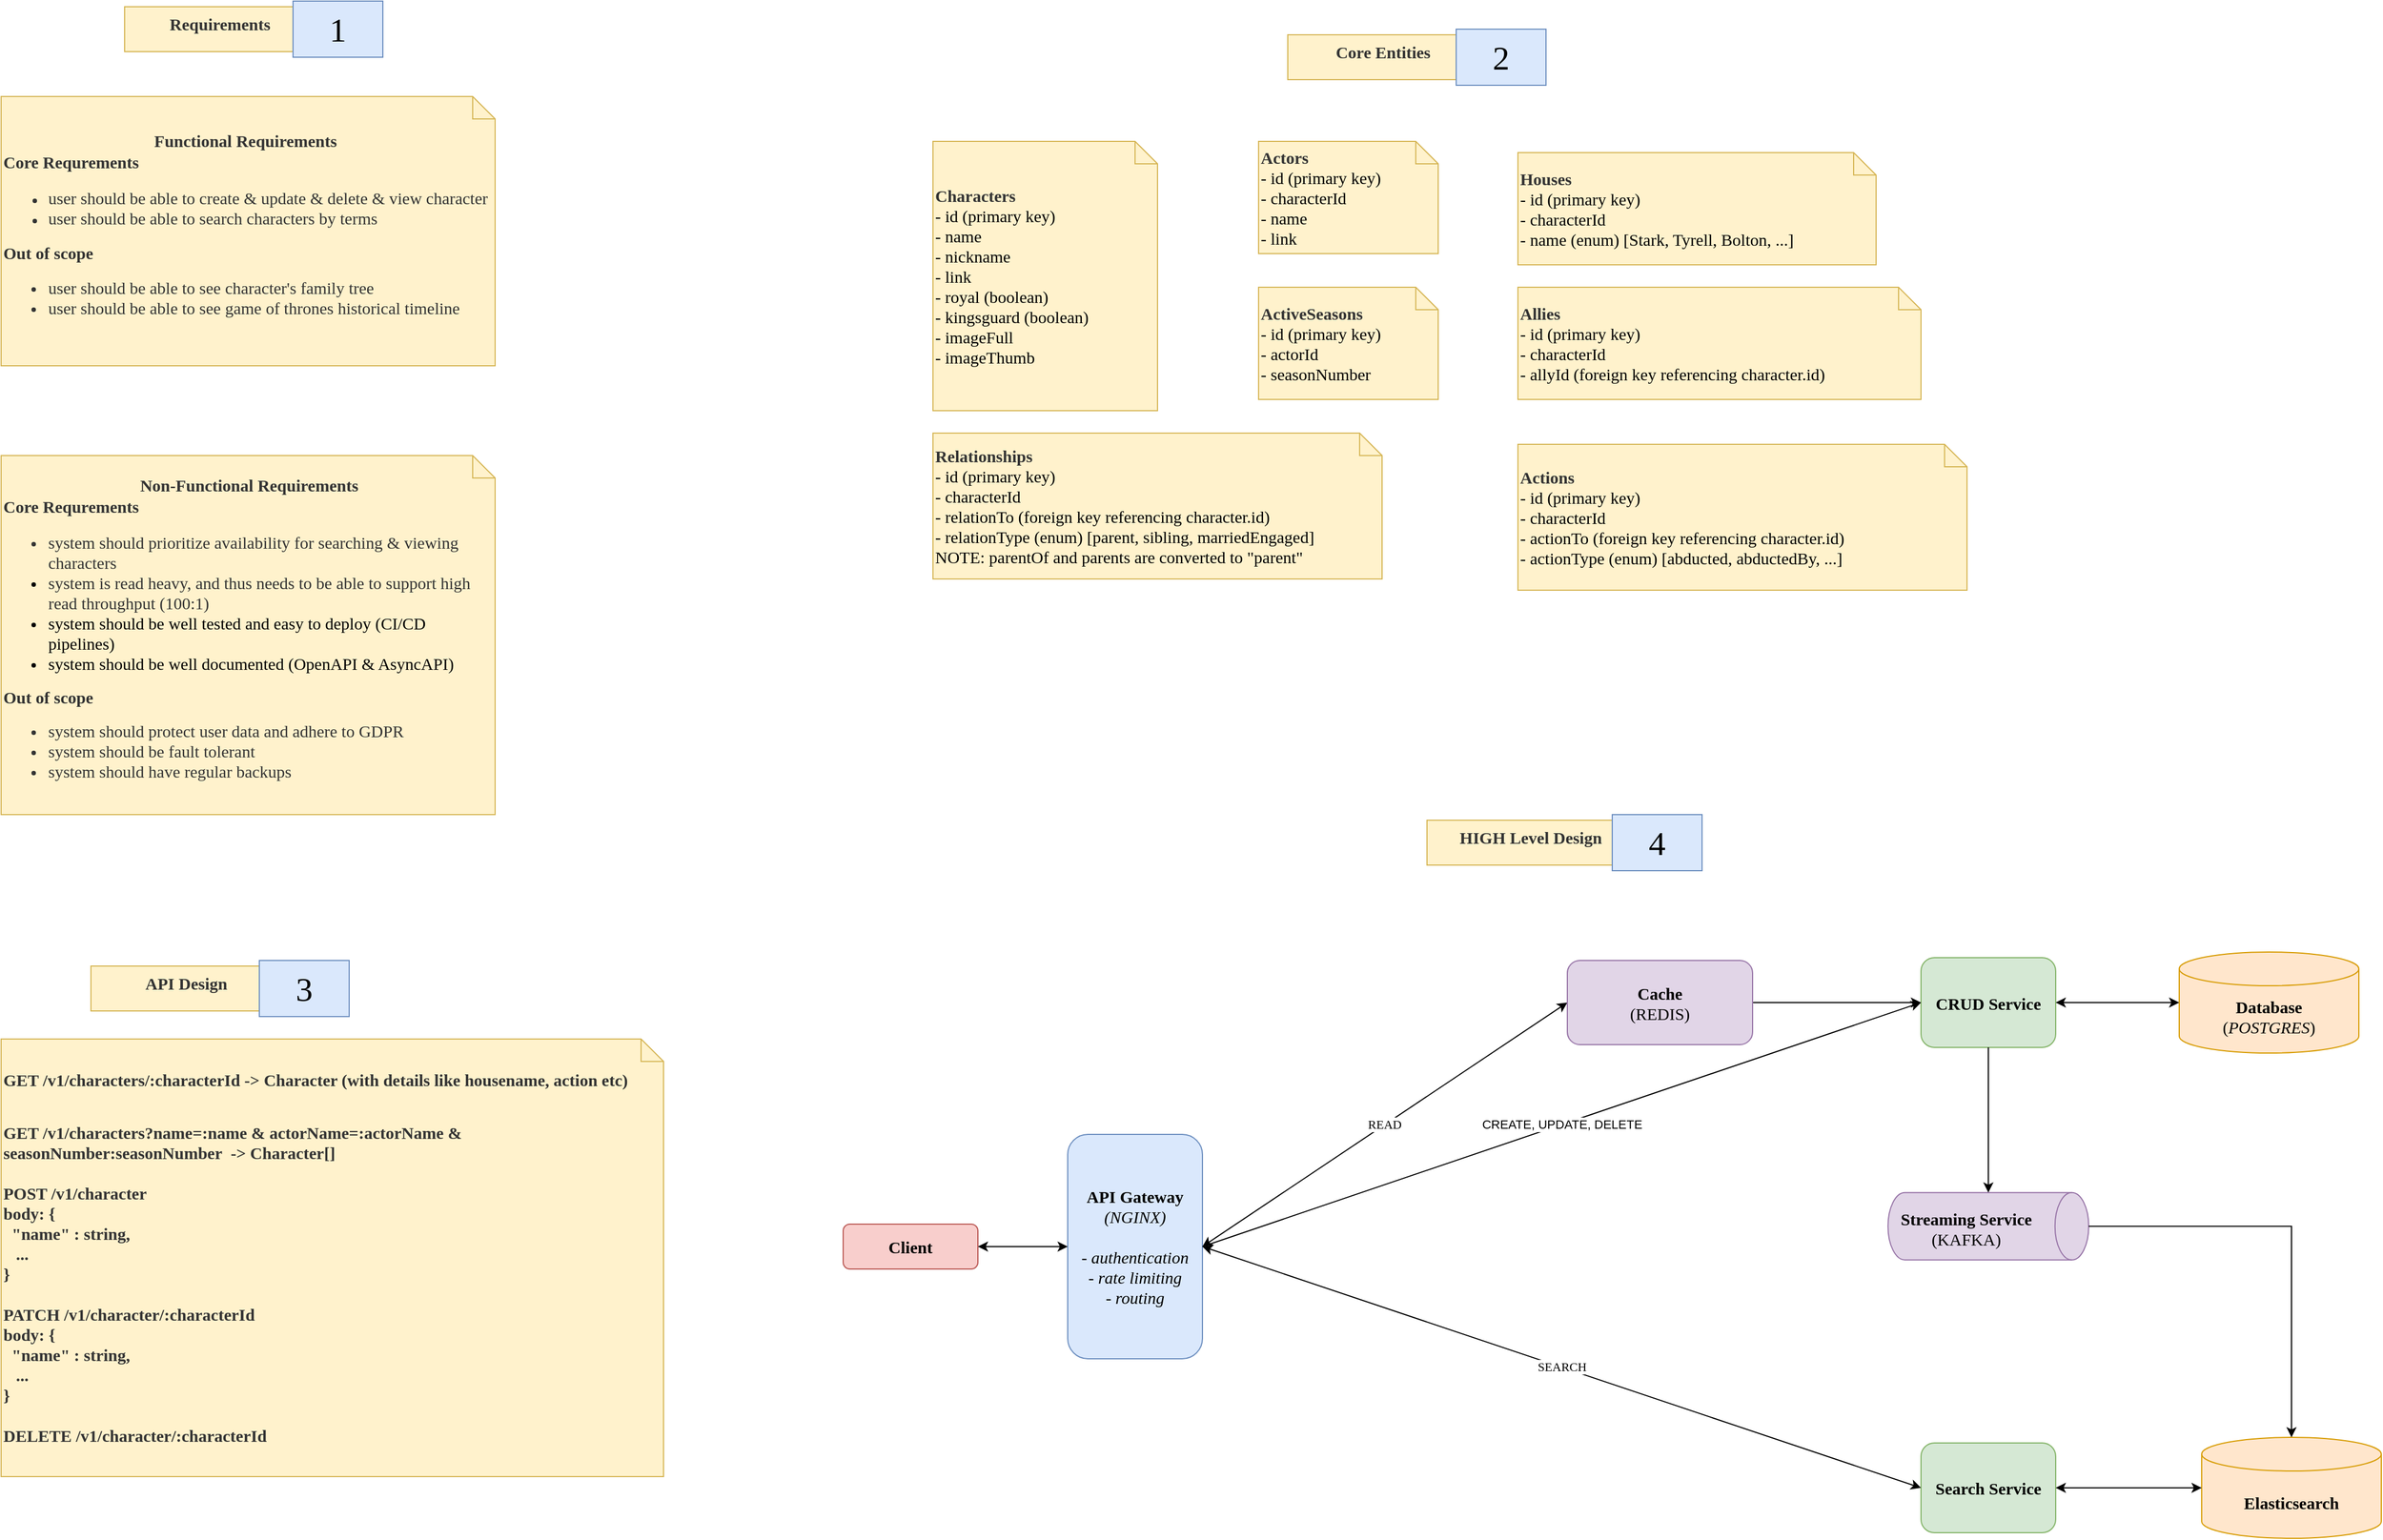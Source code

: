 <mxfile version="24.6.4" type="device">
  <diagram name="Page-1" id="EL_uKarphGHDU4lz_P9g">
    <mxGraphModel dx="4030" dy="4060" grid="1" gridSize="10" guides="1" tooltips="1" connect="1" arrows="1" fold="1" page="1" pageScale="1" pageWidth="850" pageHeight="1100" math="0" shadow="0">
      <root>
        <mxCell id="0" />
        <mxCell id="1" parent="0" />
        <mxCell id="Pq0L_0yq8aCEjUIHfz3s-1" value="&lt;font style=&quot;font-size: 15px;&quot;&gt;&lt;b&gt;Client&lt;/b&gt;&lt;/font&gt;" style="rounded=1;whiteSpace=wrap;html=1;fillColor=#f8cecc;strokeColor=#b85450;fontFamily=Comic Sans MS;" parent="1" vertex="1">
          <mxGeometry x="510" y="-35" width="120" height="40" as="geometry" />
        </mxCell>
        <mxCell id="Pq0L_0yq8aCEjUIHfz3s-2" value="&lt;font style=&quot;&quot;&gt;&lt;span style=&quot;font-size: 15px;&quot;&gt;&lt;b&gt;API Gateway &lt;/b&gt;&lt;i style=&quot;&quot;&gt;(&lt;/i&gt;&lt;/span&gt;&lt;i style=&quot;&quot;&gt;&lt;span style=&quot;font-size: 15px;&quot;&gt;NGINX&lt;/span&gt;&lt;span style=&quot;font-size: 15px;&quot;&gt;)&lt;/span&gt;&lt;/i&gt;&lt;/font&gt;&lt;div&gt;&lt;span style=&quot;font-size: 15px;&quot;&gt;&lt;i&gt;&lt;br&gt;&lt;/i&gt;&lt;/span&gt;&lt;div&gt;&lt;font style=&quot;&quot;&gt;&lt;i style=&quot;&quot;&gt;&lt;span style=&quot;font-size: 15px;&quot;&gt;-&amp;nbsp;&lt;/span&gt;&lt;/i&gt;&lt;/font&gt;&lt;span style=&quot;background-color: initial; font-size: 15px;&quot;&gt;&lt;i&gt;authentication&lt;/i&gt;&lt;/span&gt;&lt;/div&gt;&lt;div&gt;&lt;span style=&quot;background-color: initial; font-size: 15px;&quot;&gt;&lt;i&gt;- rate limiting&lt;/i&gt;&lt;/span&gt;&lt;/div&gt;&lt;div&gt;&lt;span style=&quot;background-color: initial; font-size: 15px;&quot;&gt;&lt;i&gt;- routing&lt;/i&gt;&lt;/span&gt;&lt;/div&gt;&lt;/div&gt;" style="rounded=1;whiteSpace=wrap;html=1;fillColor=#dae8fc;strokeColor=#6c8ebf;fontFamily=Comic Sans MS;" parent="1" vertex="1">
          <mxGeometry x="710" y="-115" width="120" height="200" as="geometry" />
        </mxCell>
        <mxCell id="Pq0L_0yq8aCEjUIHfz3s-3" value="&lt;font style=&quot;font-size: 15px;&quot;&gt;&lt;b&gt;CRUD Service&lt;/b&gt;&lt;/font&gt;" style="rounded=1;whiteSpace=wrap;html=1;fillColor=#d5e8d4;strokeColor=#82b366;fontFamily=Comic Sans MS;" parent="1" vertex="1">
          <mxGeometry x="1470" y="-272.5" width="120" height="80" as="geometry" />
        </mxCell>
        <mxCell id="Pq0L_0yq8aCEjUIHfz3s-4" value="&lt;b style=&quot;font-size: 15px;&quot;&gt;Database&lt;/b&gt;&lt;div&gt;&lt;span style=&quot;font-size: 15px;&quot;&gt;(&lt;/span&gt;&lt;span style=&quot;font-size: 15px;&quot;&gt;&lt;i&gt;POSTGRES&lt;/i&gt;&lt;/span&gt;&lt;span style=&quot;font-size: 15px;&quot;&gt;)&lt;/span&gt;&lt;/div&gt;" style="shape=cylinder3;whiteSpace=wrap;html=1;boundedLbl=1;backgroundOutline=1;size=15;fillColor=#ffe6cc;strokeColor=#d79b00;fontFamily=Comic Sans MS;" parent="1" vertex="1">
          <mxGeometry x="1700" y="-277.5" width="160" height="90" as="geometry" />
        </mxCell>
        <mxCell id="Pq0L_0yq8aCEjUIHfz3s-5" value="" style="endArrow=classic;startArrow=classic;html=1;rounded=0;entryX=0;entryY=0.5;entryDx=0;entryDy=0;exitX=1;exitY=0.5;exitDx=0;exitDy=0;fontFamily=Comic Sans MS;" parent="1" source="Pq0L_0yq8aCEjUIHfz3s-1" target="Pq0L_0yq8aCEjUIHfz3s-2" edge="1">
          <mxGeometry width="50" height="50" relative="1" as="geometry">
            <mxPoint x="570" y="95" as="sourcePoint" />
            <mxPoint x="620" y="45" as="targetPoint" />
          </mxGeometry>
        </mxCell>
        <mxCell id="Pq0L_0yq8aCEjUIHfz3s-8" value="READ" style="endArrow=classic;startArrow=classic;html=1;rounded=0;exitX=1;exitY=0.5;exitDx=0;exitDy=0;fontFamily=Comic Sans MS;entryX=0;entryY=0.5;entryDx=0;entryDy=0;" parent="1" source="Pq0L_0yq8aCEjUIHfz3s-2" target="QgtI1r11p6IPHClsg6qV-29" edge="1">
          <mxGeometry width="50" height="50" relative="1" as="geometry">
            <mxPoint x="750" y="-75" as="sourcePoint" />
            <mxPoint x="950" y="-125" as="targetPoint" />
          </mxGeometry>
        </mxCell>
        <mxCell id="Pq0L_0yq8aCEjUIHfz3s-10" value="" style="endArrow=classic;startArrow=classic;html=1;rounded=0;entryX=0;entryY=0.5;entryDx=0;entryDy=0;entryPerimeter=0;exitX=1;exitY=0.5;exitDx=0;exitDy=0;fontFamily=Comic Sans MS;" parent="1" source="Pq0L_0yq8aCEjUIHfz3s-3" target="Pq0L_0yq8aCEjUIHfz3s-4" edge="1">
          <mxGeometry width="50" height="50" relative="1" as="geometry">
            <mxPoint x="1080" y="-60" as="sourcePoint" />
            <mxPoint x="1130" y="-110" as="targetPoint" />
          </mxGeometry>
        </mxCell>
        <mxCell id="Pq0L_0yq8aCEjUIHfz3s-11" value="&lt;font style=&quot;font-size: 15px;&quot;&gt;&lt;b&gt;Search Service&lt;/b&gt;&lt;/font&gt;" style="rounded=1;whiteSpace=wrap;html=1;fillColor=#d5e8d4;strokeColor=#82b366;fontFamily=Comic Sans MS;" parent="1" vertex="1">
          <mxGeometry x="1470" y="160" width="120" height="80" as="geometry" />
        </mxCell>
        <mxCell id="Pq0L_0yq8aCEjUIHfz3s-12" value="SEARCH" style="endArrow=classic;startArrow=classic;html=1;rounded=0;exitX=1;exitY=0.5;exitDx=0;exitDy=0;entryX=0;entryY=0.5;entryDx=0;entryDy=0;fontFamily=Comic Sans MS;" parent="1" source="Pq0L_0yq8aCEjUIHfz3s-2" target="Pq0L_0yq8aCEjUIHfz3s-11" edge="1">
          <mxGeometry width="50" height="50" relative="1" as="geometry">
            <mxPoint x="970" y="195" as="sourcePoint" />
            <mxPoint x="1020" y="145" as="targetPoint" />
          </mxGeometry>
        </mxCell>
        <mxCell id="Pq0L_0yq8aCEjUIHfz3s-15" value="&lt;b style=&quot;font-size: 15px;&quot;&gt;Elasticsearch&lt;/b&gt;" style="shape=cylinder3;whiteSpace=wrap;html=1;boundedLbl=1;backgroundOutline=1;size=15;fillColor=#ffe6cc;strokeColor=#d79b00;fontFamily=Comic Sans MS;" parent="1" vertex="1">
          <mxGeometry x="1720" y="155" width="160" height="90" as="geometry" />
        </mxCell>
        <mxCell id="Pq0L_0yq8aCEjUIHfz3s-16" value="" style="endArrow=classic;startArrow=classic;html=1;rounded=0;entryX=0;entryY=0.5;entryDx=0;entryDy=0;entryPerimeter=0;exitX=1;exitY=0.5;exitDx=0;exitDy=0;fontFamily=Comic Sans MS;" parent="1" source="Pq0L_0yq8aCEjUIHfz3s-11" target="Pq0L_0yq8aCEjUIHfz3s-15" edge="1">
          <mxGeometry width="50" height="50" relative="1" as="geometry">
            <mxPoint x="1080" y="-105" as="sourcePoint" />
            <mxPoint x="1200" y="-105" as="targetPoint" />
          </mxGeometry>
        </mxCell>
        <mxCell id="Pq0L_0yq8aCEjUIHfz3s-38" value="&lt;div style=&quot;text-align: center;&quot;&gt;&lt;b style=&quot;color: rgb(51, 51, 51); background-color: initial;&quot;&gt;&lt;font style=&quot;font-size: 15px;&quot;&gt;Functional Requirements&lt;/font&gt;&lt;/b&gt;&lt;/div&gt;&lt;div style=&quot;font-size: 17px; color: rgb(51, 51, 51);&quot;&gt;&lt;b&gt;&lt;font style=&quot;font-size: 15px;&quot;&gt;Core Requrements&lt;/font&gt;&lt;br&gt;&lt;/b&gt;&lt;div style=&quot;font-size: 12px;&quot;&gt;&lt;ul&gt;&lt;li&gt;&lt;font style=&quot;font-size: 15px;&quot;&gt;user should be able to create &amp;amp; update &amp;amp; delete &amp;amp; view&amp;nbsp;character&lt;/font&gt;&lt;/li&gt;&lt;li&gt;&lt;font style=&quot;font-size: 15px;&quot;&gt;user should be able to search characters by&amp;nbsp;terms&lt;/font&gt;&lt;/li&gt;&lt;/ul&gt;&lt;/div&gt;&lt;/div&gt;&lt;div style=&quot;color: rgb(51, 51, 51);&quot;&gt;&lt;b style=&quot;font-size: 17px;&quot;&gt;&lt;font style=&quot;font-size: 15px;&quot;&gt;Out of scope&lt;/font&gt;&lt;/b&gt;&lt;div&gt;&lt;ul style=&quot;color: rgb(0, 0, 0);&quot;&gt;&lt;li style=&quot;color: rgb(51, 51, 51); font-size: 15px;&quot;&gt;user should be able to see character&#39;s family tree&lt;br&gt;&lt;/li&gt;&lt;li style=&quot;color: rgb(51, 51, 51); font-size: 15px;&quot;&gt;user should be able to see game of thrones historical timeline&lt;/li&gt;&lt;/ul&gt;&lt;/div&gt;&lt;/div&gt;" style="shape=note;size=20;whiteSpace=wrap;html=1;align=left;fillColor=#fff2cc;strokeColor=#d6b656;fontFamily=Comic Sans MS;" parent="1" vertex="1">
          <mxGeometry x="-240" y="-1040" width="440" height="240" as="geometry" />
        </mxCell>
        <mxCell id="Pq0L_0yq8aCEjUIHfz3s-39" value="&lt;div style=&quot;text-align: center;&quot;&gt;&lt;div&gt;&lt;b style=&quot;color: rgb(51, 51, 51); background-color: initial;&quot;&gt;&lt;font style=&quot;font-size: 15px;&quot;&gt;Non-Functional Requirements&lt;/font&gt;&lt;/b&gt;&lt;/div&gt;&lt;div style=&quot;text-align: left;&quot;&gt;&lt;b style=&quot;font-size: 17px; color: rgb(51, 51, 51);&quot;&gt;&lt;font style=&quot;font-size: 15px;&quot;&gt;Core Requrements&lt;/font&gt;&lt;br&gt;&lt;/b&gt;&lt;div&gt;&lt;ul&gt;&lt;li style=&quot;font-size: 15px; color: rgb(51, 51, 51);&quot;&gt;system should prioritize availability for searching &amp;amp; viewing characters&lt;/li&gt;&lt;li style=&quot;font-size: 15px;&quot;&gt;&lt;span style=&quot;color: rgb(51, 51, 51); background-color: initial;&quot;&gt;system is read heavy, and thus needs to be able to support high read throughput (100:1)&lt;/span&gt;&lt;/li&gt;&lt;li style=&quot;font-size: 15px;&quot;&gt;system should be well tested and easy to deploy (CI/CD pipelines)&lt;/li&gt;&lt;li style=&quot;font-size: 15px;&quot;&gt;system should be well documented (OpenAPI &amp;amp; AsyncAPI)&lt;/li&gt;&lt;/ul&gt;&lt;/div&gt;&lt;/div&gt;&lt;div style=&quot;text-align: left;&quot;&gt;&lt;b style=&quot;color: rgb(51, 51, 51); font-size: 15px;&quot;&gt;Out of scope&lt;/b&gt;&lt;/div&gt;&lt;div style=&quot;text-align: left;&quot;&gt;&lt;ul&gt;&lt;li style=&quot;color: rgb(51, 51, 51); font-size: 15px;&quot;&gt;system should protect user data and adhere to GDPR&lt;br&gt;&lt;/li&gt;&lt;li style=&quot;color: rgb(51, 51, 51); font-size: 15px;&quot;&gt;system should be fault tolerant&lt;/li&gt;&lt;li style=&quot;color: rgb(51, 51, 51); font-size: 15px;&quot;&gt;&lt;span style=&quot;background-color: initial;&quot;&gt;system should have regular backups&lt;/span&gt;&lt;/li&gt;&lt;/ul&gt;&lt;/div&gt;&lt;/div&gt;" style="shape=note;size=20;whiteSpace=wrap;html=1;align=left;fillColor=#fff2cc;strokeColor=#d6b656;fontFamily=Comic Sans MS;" parent="1" vertex="1">
          <mxGeometry x="-240" y="-720" width="440" height="320" as="geometry" />
        </mxCell>
        <mxCell id="Pq0L_0yq8aCEjUIHfz3s-41" value="&lt;div style=&quot;&quot;&gt;&lt;b style=&quot;font-size: 15px; color: rgb(51, 51, 51); background-color: initial;&quot;&gt;Characters&lt;/b&gt;&lt;br&gt;&lt;/div&gt;&lt;div style=&quot;font-size: 15px;&quot;&gt;&lt;div style=&quot;&quot;&gt;&lt;font style=&quot;font-size: 15px;&quot;&gt;- id (primary key)&lt;/font&gt;&lt;/div&gt;&lt;div style=&quot;&quot;&gt;&lt;font style=&quot;font-size: 15px;&quot;&gt;- name&amp;nbsp;&lt;/font&gt;&lt;/div&gt;&lt;div style=&quot;&quot;&gt;&lt;font style=&quot;font-size: 15px;&quot;&gt;- nickname&lt;/font&gt;&lt;/div&gt;&lt;div style=&quot;&quot;&gt;&lt;font style=&quot;font-size: 15px;&quot;&gt;- link&lt;/font&gt;&lt;/div&gt;&lt;div style=&quot;&quot;&gt;&lt;font style=&quot;font-size: 15px;&quot;&gt;- royal (boolean)&lt;/font&gt;&lt;/div&gt;&lt;div style=&quot;&quot;&gt;&lt;font style=&quot;font-size: 15px;&quot;&gt;- kingsguard (boolean)&lt;/font&gt;&lt;/div&gt;&lt;div style=&quot;&quot;&gt;&lt;font style=&quot;font-size: 15px;&quot;&gt;- imageFull&lt;/font&gt;&lt;/div&gt;&lt;div style=&quot;&quot;&gt;&lt;font style=&quot;font-size: 15px;&quot;&gt;- imageThumb&lt;/font&gt;&lt;/div&gt;&lt;/div&gt;" style="shape=note;size=20;whiteSpace=wrap;html=1;align=left;fillColor=#fff2cc;strokeColor=#d6b656;fontFamily=Comic Sans MS;" parent="1" vertex="1">
          <mxGeometry x="590" y="-1000" width="200" height="240" as="geometry" />
        </mxCell>
        <mxCell id="QgtI1r11p6IPHClsg6qV-6" value="&lt;div style=&quot;font-family: &amp;quot;Comic Sans MS&amp;quot;;&quot;&gt;&lt;font color=&quot;#333333&quot;&gt;&lt;span style=&quot;font-size: 15px;&quot;&gt;&lt;b&gt;Core Entities&lt;/b&gt;&lt;/span&gt;&lt;/font&gt;&lt;/div&gt;&lt;div&gt;&lt;font color=&quot;#333333&quot;&gt;&lt;span style=&quot;font-size: 15px;&quot;&gt;&lt;b&gt;&lt;br&gt;&lt;/b&gt;&lt;/span&gt;&lt;/font&gt;&lt;/div&gt;" style="text;html=1;align=center;verticalAlign=top;whiteSpace=wrap;rounded=0;fillColor=#fff2cc;strokeColor=#d6b656;" parent="1" vertex="1">
          <mxGeometry x="906" y="-1095" width="170" height="40" as="geometry" />
        </mxCell>
        <mxCell id="QgtI1r11p6IPHClsg6qV-7" value="&lt;div style=&quot;font-family: &amp;quot;Comic Sans MS&amp;quot;;&quot;&gt;&lt;font color=&quot;#333333&quot;&gt;&lt;span style=&quot;font-size: 15px;&quot;&gt;&lt;b&gt;Requirements&lt;/b&gt;&lt;/span&gt;&lt;/font&gt;&lt;/div&gt;" style="text;html=1;align=center;verticalAlign=top;whiteSpace=wrap;rounded=0;fillColor=#fff2cc;strokeColor=#d6b656;" parent="1" vertex="1">
          <mxGeometry x="-130" y="-1120" width="170" height="40" as="geometry" />
        </mxCell>
        <mxCell id="QgtI1r11p6IPHClsg6qV-8" value="&lt;font style=&quot;font-size: 30px;&quot; face=&quot;Comic Sans MS&quot;&gt;1&lt;/font&gt;" style="text;html=1;align=center;verticalAlign=middle;whiteSpace=wrap;rounded=0;fillColor=#dae8fc;strokeColor=#6c8ebf;labelBorderColor=none;" parent="1" vertex="1">
          <mxGeometry x="20" y="-1125" width="80" height="50" as="geometry" />
        </mxCell>
        <mxCell id="QgtI1r11p6IPHClsg6qV-5" value="&lt;font style=&quot;font-size: 30px;&quot; face=&quot;Comic Sans MS&quot;&gt;2&lt;/font&gt;" style="text;html=1;align=center;verticalAlign=middle;whiteSpace=wrap;rounded=0;fillColor=#dae8fc;strokeColor=#6c8ebf;labelBorderColor=none;" parent="1" vertex="1">
          <mxGeometry x="1056" y="-1100" width="80" height="50" as="geometry" />
        </mxCell>
        <mxCell id="QgtI1r11p6IPHClsg6qV-11" value="&lt;div style=&quot;&quot;&gt;&lt;font color=&quot;#333333&quot;&gt;&lt;span style=&quot;font-size: 15px;&quot;&gt;&lt;b&gt;Relationships&lt;/b&gt;&lt;/span&gt;&lt;/font&gt;&lt;br&gt;&lt;/div&gt;&lt;div style=&quot;font-size: 15px;&quot;&gt;&lt;div style=&quot;&quot;&gt;&lt;div&gt;- id (primary key)&lt;/div&gt;&lt;div&gt;- characterId&lt;/div&gt;&lt;div&gt;- relationTo (foreign key referencing character.id)&lt;/div&gt;&lt;div&gt;- relationType (enum) [parent, sibling, marriedEngaged]&amp;nbsp;&lt;/div&gt;&lt;div&gt;NOTE: parentOf and parents are converted to &quot;parent&quot;&lt;/div&gt;&lt;/div&gt;&lt;/div&gt;" style="shape=note;size=20;whiteSpace=wrap;html=1;align=left;fillColor=#fff2cc;strokeColor=#d6b656;fontFamily=Comic Sans MS;" parent="1" vertex="1">
          <mxGeometry x="590" y="-740" width="400" height="130" as="geometry" />
        </mxCell>
        <mxCell id="QgtI1r11p6IPHClsg6qV-12" value="&lt;div style=&quot;&quot;&gt;&lt;font color=&quot;#333333&quot;&gt;&lt;span style=&quot;font-size: 15px;&quot;&gt;&lt;b&gt;Actors&lt;/b&gt;&lt;/span&gt;&lt;/font&gt;&lt;br&gt;&lt;/div&gt;&lt;div style=&quot;font-size: 15px;&quot;&gt;&lt;div style=&quot;&quot;&gt;&lt;div&gt;- id (primary key)&lt;/div&gt;&lt;div&gt;- characterId&lt;/div&gt;&lt;div&gt;- name&lt;/div&gt;&lt;div&gt;- link&lt;/div&gt;&lt;/div&gt;&lt;/div&gt;" style="shape=note;size=20;whiteSpace=wrap;html=1;align=left;fillColor=#fff2cc;strokeColor=#d6b656;fontFamily=Comic Sans MS;" parent="1" vertex="1">
          <mxGeometry x="880" y="-1000" width="160" height="100" as="geometry" />
        </mxCell>
        <mxCell id="QgtI1r11p6IPHClsg6qV-13" value="&lt;div style=&quot;&quot;&gt;&lt;font color=&quot;#333333&quot;&gt;&lt;span style=&quot;font-size: 15px;&quot;&gt;&lt;b&gt;Actions&lt;/b&gt;&lt;/span&gt;&lt;/font&gt;&lt;br&gt;&lt;/div&gt;&lt;div style=&quot;&quot;&gt;&lt;div style=&quot;&quot;&gt;&lt;div style=&quot;&quot;&gt;&lt;span style=&quot;font-size: 15px;&quot;&gt;- id (primary key)&lt;/span&gt;&lt;/div&gt;&lt;div style=&quot;&quot;&gt;&lt;span style=&quot;font-size: 15px;&quot;&gt;- characterId&lt;/span&gt;&lt;/div&gt;&lt;div style=&quot;&quot;&gt;&lt;span style=&quot;font-size: 15px;&quot;&gt;- actionTo (foreign key referencing character.id)&amp;nbsp;&lt;/span&gt;&lt;/div&gt;&lt;div style=&quot;&quot;&gt;&lt;span style=&quot;font-size: 15px;&quot;&gt;- actionType (enum) [abducted, abductedBy, ...]&lt;/span&gt;&lt;/div&gt;&lt;/div&gt;&lt;/div&gt;" style="shape=note;size=20;whiteSpace=wrap;html=1;align=left;fillColor=#fff2cc;strokeColor=#d6b656;fontFamily=Comic Sans MS;" parent="1" vertex="1">
          <mxGeometry x="1111" y="-730" width="400" height="130" as="geometry" />
        </mxCell>
        <mxCell id="QgtI1r11p6IPHClsg6qV-17" value="&lt;div style=&quot;&quot;&gt;&lt;span style=&quot;background-color: initial; font-size: 15px;&quot;&gt;&lt;font color=&quot;#333333&quot;&gt;&lt;b&gt;ActiveSeasons&lt;/b&gt;&lt;/font&gt;&lt;/span&gt;&lt;/div&gt;&lt;div style=&quot;font-size: 15px;&quot;&gt;&lt;div&gt;- id (primary key)&lt;/div&gt;&lt;div&gt;- actorId&amp;nbsp;&lt;/div&gt;&lt;div&gt;- seasonNumber&lt;/div&gt;&lt;/div&gt;" style="shape=note;size=20;whiteSpace=wrap;html=1;align=left;fillColor=#fff2cc;strokeColor=#d6b656;fontFamily=Comic Sans MS;" parent="1" vertex="1">
          <mxGeometry x="880" y="-870" width="160" height="100" as="geometry" />
        </mxCell>
        <mxCell id="QgtI1r11p6IPHClsg6qV-18" value="&lt;div style=&quot;&quot;&gt;&lt;font color=&quot;#333333&quot;&gt;&lt;span style=&quot;font-size: 15px;&quot;&gt;&lt;b&gt;Houses&lt;/b&gt;&lt;/span&gt;&lt;/font&gt;&lt;br&gt;&lt;/div&gt;&lt;div style=&quot;&quot;&gt;&lt;div style=&quot;&quot;&gt;&lt;div style=&quot;&quot;&gt;&lt;span style=&quot;font-size: 15px;&quot;&gt;- id (primary key)&lt;/span&gt;&lt;/div&gt;&lt;div style=&quot;&quot;&gt;&lt;span style=&quot;font-size: 15px;&quot;&gt;- characterId&lt;/span&gt;&lt;/div&gt;&lt;div style=&quot;&quot;&gt;&lt;span style=&quot;font-size: 15px;&quot;&gt;- name (enum) [Stark, Tyrell, Bolton, ...]&lt;/span&gt;&lt;/div&gt;&lt;/div&gt;&lt;/div&gt;" style="shape=note;size=20;whiteSpace=wrap;html=1;align=left;fillColor=#fff2cc;strokeColor=#d6b656;fontFamily=Comic Sans MS;" parent="1" vertex="1">
          <mxGeometry x="1111" y="-990" width="319" height="100" as="geometry" />
        </mxCell>
        <mxCell id="QgtI1r11p6IPHClsg6qV-19" value="&lt;div style=&quot;&quot;&gt;&lt;font color=&quot;#333333&quot;&gt;&lt;span style=&quot;font-size: 15px;&quot;&gt;&lt;b&gt;Allies&lt;/b&gt;&lt;/span&gt;&lt;/font&gt;&lt;/div&gt;&lt;div style=&quot;&quot;&gt;&lt;div style=&quot;font-size: 15px;&quot;&gt;&lt;div style=&quot;&quot;&gt;&lt;div&gt;- id (primary key)&lt;/div&gt;&lt;div&gt;- characterId&lt;/div&gt;&lt;div&gt;- allyId (foreign key referencing character.id)&lt;/div&gt;&lt;/div&gt;&lt;/div&gt;&lt;/div&gt;" style="shape=note;size=20;whiteSpace=wrap;html=1;align=left;fillColor=#fff2cc;strokeColor=#d6b656;fontFamily=Comic Sans MS;" parent="1" vertex="1">
          <mxGeometry x="1111" y="-870" width="359" height="100" as="geometry" />
        </mxCell>
        <mxCell id="QgtI1r11p6IPHClsg6qV-20" value="&lt;div style=&quot;font-family: &amp;quot;Comic Sans MS&amp;quot;;&quot;&gt;&lt;font color=&quot;#333333&quot;&gt;&lt;span style=&quot;font-size: 15px;&quot;&gt;&lt;b&gt;API Design&lt;/b&gt;&lt;/span&gt;&lt;/font&gt;&lt;/div&gt;&lt;div&gt;&lt;font color=&quot;#333333&quot;&gt;&lt;span style=&quot;font-size: 15px;&quot;&gt;&lt;b&gt;&lt;br&gt;&lt;/b&gt;&lt;/span&gt;&lt;/font&gt;&lt;/div&gt;" style="text;html=1;align=center;verticalAlign=top;whiteSpace=wrap;rounded=0;fillColor=#fff2cc;strokeColor=#d6b656;" parent="1" vertex="1">
          <mxGeometry x="-160" y="-265" width="170" height="40" as="geometry" />
        </mxCell>
        <mxCell id="QgtI1r11p6IPHClsg6qV-21" value="&lt;font style=&quot;font-size: 30px;&quot; face=&quot;Comic Sans MS&quot;&gt;3&lt;/font&gt;" style="text;html=1;align=center;verticalAlign=middle;whiteSpace=wrap;rounded=0;fillColor=#dae8fc;strokeColor=#6c8ebf;labelBorderColor=none;" parent="1" vertex="1">
          <mxGeometry x="-10" y="-270" width="80" height="50" as="geometry" />
        </mxCell>
        <mxCell id="QgtI1r11p6IPHClsg6qV-22" value="&lt;div style=&quot;&quot;&gt;&lt;b style=&quot;background-color: initial; font-size: 15px; color: rgb(51, 51, 51);&quot;&gt;GET /v1/characters/:characterId -&amp;gt; Character (with details like housename, action etc)&lt;/b&gt;&lt;br&gt;&lt;/div&gt;&lt;div style=&quot;&quot;&gt;&lt;br&gt;&lt;/div&gt;&lt;div style=&quot;&quot;&gt;&lt;br&gt;&lt;/div&gt;&lt;div style=&quot;&quot;&gt;&lt;font color=&quot;#333333&quot;&gt;&lt;span style=&quot;font-size: 15px;&quot;&gt;&lt;b&gt;GET /v1/&lt;/b&gt;&lt;/span&gt;&lt;/font&gt;&lt;b style=&quot;background-color: initial; color: rgb(51, 51, 51); font-size: 15px;&quot;&gt;characters?name=:name &amp;amp; actorName=:actorName &amp;amp; seasonNumber:seasonNumber&amp;nbsp; -&amp;gt; Character[]&lt;/b&gt;&lt;br&gt;&lt;/div&gt;&lt;div style=&quot;&quot;&gt;&lt;b style=&quot;background-color: initial; color: rgb(51, 51, 51); font-size: 15px;&quot;&gt;&lt;br&gt;&lt;/b&gt;&lt;/div&gt;&lt;div style=&quot;&quot;&gt;&lt;font color=&quot;#333333&quot;&gt;&lt;span style=&quot;font-size: 15px;&quot;&gt;&lt;b&gt;POST /v1/&lt;/b&gt;&lt;/span&gt;&lt;/font&gt;&lt;b style=&quot;background-color: initial; color: rgb(51, 51, 51); font-size: 15px;&quot;&gt;character&lt;/b&gt;&lt;b style=&quot;background-color: initial; color: rgb(51, 51, 51); font-size: 15px;&quot;&gt;&lt;br&gt;&lt;/b&gt;&lt;/div&gt;&lt;div style=&quot;&quot;&gt;&lt;b style=&quot;background-color: initial; color: rgb(51, 51, 51); font-size: 15px;&quot;&gt;body: {&lt;/b&gt;&lt;/div&gt;&lt;div style=&quot;&quot;&gt;&lt;font color=&quot;#333333&quot;&gt;&lt;span style=&quot;font-size: 15px;&quot;&gt;&lt;b&gt;&amp;nbsp; &quot;name&quot; : string,&lt;/b&gt;&lt;/span&gt;&lt;/font&gt;&lt;/div&gt;&lt;div style=&quot;&quot;&gt;&lt;font color=&quot;#333333&quot;&gt;&lt;span style=&quot;font-size: 15px;&quot;&gt;&lt;b&gt;&amp;nbsp; &amp;nbsp;...&lt;/b&gt;&lt;/span&gt;&lt;/font&gt;&lt;/div&gt;&lt;div style=&quot;&quot;&gt;&lt;b style=&quot;background-color: initial; color: rgb(51, 51, 51); font-size: 15px;&quot;&gt;}&lt;/b&gt;&lt;/div&gt;&lt;div style=&quot;&quot;&gt;&lt;b style=&quot;background-color: initial; color: rgb(51, 51, 51); font-size: 15px;&quot;&gt;&lt;br&gt;&lt;/b&gt;&lt;/div&gt;&lt;div style=&quot;&quot;&gt;&lt;div&gt;&lt;font color=&quot;#333333&quot;&gt;&lt;span style=&quot;font-size: 15px;&quot;&gt;&lt;b&gt;PATCH /v1/&lt;/b&gt;&lt;/span&gt;&lt;/font&gt;&lt;b style=&quot;background-color: initial; color: rgb(51, 51, 51); font-size: 15px;&quot;&gt;character/:characterId&lt;/b&gt;&lt;b style=&quot;background-color: initial; color: rgb(51, 51, 51); font-size: 15px;&quot;&gt;&lt;br&gt;&lt;/b&gt;&lt;/div&gt;&lt;div&gt;&lt;b style=&quot;background-color: initial; color: rgb(51, 51, 51); font-size: 15px;&quot;&gt;body: {&lt;/b&gt;&lt;/div&gt;&lt;div&gt;&lt;font color=&quot;#333333&quot;&gt;&lt;span style=&quot;font-size: 15px;&quot;&gt;&lt;b&gt;&amp;nbsp; &quot;name&quot; : string,&lt;/b&gt;&lt;/span&gt;&lt;/font&gt;&lt;/div&gt;&lt;div&gt;&lt;font color=&quot;#333333&quot;&gt;&lt;span style=&quot;font-size: 15px;&quot;&gt;&lt;b&gt;&amp;nbsp; &amp;nbsp;...&lt;/b&gt;&lt;/span&gt;&lt;/font&gt;&lt;/div&gt;&lt;div&gt;&lt;b style=&quot;background-color: initial; color: rgb(51, 51, 51); font-size: 15px;&quot;&gt;}&lt;/b&gt;&lt;/div&gt;&lt;div&gt;&lt;b style=&quot;background-color: initial; color: rgb(51, 51, 51); font-size: 15px;&quot;&gt;&lt;br&gt;&lt;/b&gt;&lt;/div&gt;&lt;div&gt;&lt;font color=&quot;#333333&quot;&gt;&lt;span style=&quot;font-size: 15px;&quot;&gt;&lt;b&gt;DELETE /v1/&lt;/b&gt;&lt;/span&gt;&lt;/font&gt;&lt;b style=&quot;background-color: initial; color: rgb(51, 51, 51); font-size: 15px;&quot;&gt;character/:characterId&lt;/b&gt;&lt;b style=&quot;background-color: initial; color: rgb(51, 51, 51); font-size: 15px;&quot;&gt;&lt;br&gt;&lt;/b&gt;&lt;/div&gt;&lt;/div&gt;" style="shape=note;size=20;whiteSpace=wrap;html=1;align=left;fillColor=#fff2cc;strokeColor=#d6b656;fontFamily=Comic Sans MS;" parent="1" vertex="1">
          <mxGeometry x="-240" y="-200" width="590" height="390" as="geometry" />
        </mxCell>
        <mxCell id="QgtI1r11p6IPHClsg6qV-26" value="&lt;div style=&quot;font-family: &amp;quot;Comic Sans MS&amp;quot;;&quot;&gt;&lt;font color=&quot;#333333&quot;&gt;&lt;span style=&quot;font-size: 15px;&quot;&gt;&lt;b&gt;HIGH Level Design&lt;/b&gt;&lt;/span&gt;&lt;/font&gt;&lt;/div&gt;&lt;div&gt;&lt;font color=&quot;#333333&quot;&gt;&lt;span style=&quot;font-size: 15px;&quot;&gt;&lt;b&gt;&lt;br&gt;&lt;/b&gt;&lt;/span&gt;&lt;/font&gt;&lt;/div&gt;" style="text;html=1;align=center;verticalAlign=top;whiteSpace=wrap;rounded=0;fillColor=#fff2cc;strokeColor=#d6b656;" parent="1" vertex="1">
          <mxGeometry x="1030" y="-395" width="185" height="40" as="geometry" />
        </mxCell>
        <mxCell id="QgtI1r11p6IPHClsg6qV-27" value="&lt;font style=&quot;font-size: 30px;&quot; face=&quot;Comic Sans MS&quot;&gt;4&lt;/font&gt;" style="text;html=1;align=center;verticalAlign=middle;whiteSpace=wrap;rounded=0;fillColor=#dae8fc;strokeColor=#6c8ebf;labelBorderColor=none;" parent="1" vertex="1">
          <mxGeometry x="1195" y="-400" width="80" height="50" as="geometry" />
        </mxCell>
        <mxCell id="QgtI1r11p6IPHClsg6qV-30" style="edgeStyle=orthogonalEdgeStyle;rounded=0;orthogonalLoop=1;jettySize=auto;html=1;entryX=0;entryY=0.5;entryDx=0;entryDy=0;" parent="1" source="QgtI1r11p6IPHClsg6qV-29" target="Pq0L_0yq8aCEjUIHfz3s-3" edge="1">
          <mxGeometry relative="1" as="geometry" />
        </mxCell>
        <mxCell id="QgtI1r11p6IPHClsg6qV-29" value="&lt;font style=&quot;font-size: 15px;&quot;&gt;&lt;b&gt;Cache&lt;/b&gt;&lt;/font&gt;&lt;div&gt;&lt;font style=&quot;font-size: 15px;&quot;&gt;(REDIS)&lt;/font&gt;&lt;/div&gt;" style="rounded=1;whiteSpace=wrap;html=1;fillColor=#e1d5e7;strokeColor=#9673a6;fontFamily=Comic Sans MS;" parent="1" vertex="1">
          <mxGeometry x="1155" y="-270" width="165" height="75" as="geometry" />
        </mxCell>
        <mxCell id="QgtI1r11p6IPHClsg6qV-32" value="CREATE, UPDATE, DELETE" style="endArrow=classic;html=1;rounded=0;exitX=1;exitY=0.5;exitDx=0;exitDy=0;entryX=0;entryY=0.5;entryDx=0;entryDy=0;" parent="1" source="Pq0L_0yq8aCEjUIHfz3s-2" target="Pq0L_0yq8aCEjUIHfz3s-3" edge="1">
          <mxGeometry x="-0.001" width="50" height="50" relative="1" as="geometry">
            <mxPoint x="930" y="5" as="sourcePoint" />
            <mxPoint x="1130" y="-20" as="targetPoint" />
            <mxPoint as="offset" />
          </mxGeometry>
        </mxCell>
        <mxCell id="4vJJ6K0KEP0YaOhct_Nv-6" value="" style="shape=cylinder3;whiteSpace=wrap;html=1;boundedLbl=1;backgroundOutline=1;size=15;rotation=90;fillColor=#e1d5e7;strokeColor=#9673a6;" vertex="1" parent="1">
          <mxGeometry x="1500" y="-122.5" width="60" height="178.75" as="geometry" />
        </mxCell>
        <mxCell id="4vJJ6K0KEP0YaOhct_Nv-15" style="edgeStyle=orthogonalEdgeStyle;rounded=0;orthogonalLoop=1;jettySize=auto;html=1;exitX=0.5;exitY=1;exitDx=0;exitDy=0;" edge="1" parent="1" source="Pq0L_0yq8aCEjUIHfz3s-3" target="4vJJ6K0KEP0YaOhct_Nv-6">
          <mxGeometry relative="1" as="geometry">
            <mxPoint x="1610" y="-80" as="targetPoint" />
          </mxGeometry>
        </mxCell>
        <mxCell id="4vJJ6K0KEP0YaOhct_Nv-16" style="edgeStyle=orthogonalEdgeStyle;rounded=0;orthogonalLoop=1;jettySize=auto;html=1;entryX=0.5;entryY=0;entryDx=0;entryDy=0;entryPerimeter=0;exitX=0.5;exitY=0;exitDx=0;exitDy=0;exitPerimeter=0;" edge="1" parent="1" source="4vJJ6K0KEP0YaOhct_Nv-6" target="Pq0L_0yq8aCEjUIHfz3s-15">
          <mxGeometry relative="1" as="geometry">
            <mxPoint x="1712.5" y="-15" as="sourcePoint" />
          </mxGeometry>
        </mxCell>
        <mxCell id="4vJJ6K0KEP0YaOhct_Nv-19" value="&lt;font style=&quot;forced-color-adjust: none; color: rgb(0, 0, 0); font-family: &amp;quot;Comic Sans MS&amp;quot;; font-style: normal; font-variant-ligatures: normal; font-variant-caps: normal; font-weight: 400; letter-spacing: normal; orphans: 2; text-align: center; text-indent: 0px; text-transform: none; widows: 2; word-spacing: 0px; -webkit-text-stroke-width: 0px; white-space: normal; text-decoration-thickness: initial; text-decoration-style: initial; text-decoration-color: initial; font-size: 15px;&quot;&gt;&lt;b style=&quot;forced-color-adjust: none; background-color: rgb(225, 213, 231);&quot;&gt;Streaming Service&lt;/b&gt;&lt;/font&gt;&lt;div style=&quot;forced-color-adjust: none; color: rgb(0, 0, 0); font-family: &amp;quot;Comic Sans MS&amp;quot;; font-size: 12px; font-style: normal; font-variant-ligatures: normal; font-variant-caps: normal; font-weight: 400; letter-spacing: normal; orphans: 2; text-align: center; text-indent: 0px; text-transform: none; widows: 2; word-spacing: 0px; -webkit-text-stroke-width: 0px; white-space: normal; text-decoration-thickness: initial; text-decoration-style: initial; text-decoration-color: initial;&quot;&gt;&lt;font style=&quot;forced-color-adjust: none; font-size: 15px; background-color: rgb(225, 213, 231);&quot;&gt;(KAFKA)&lt;/font&gt;&lt;/div&gt;" style="text;whiteSpace=wrap;html=1;" vertex="1" parent="1">
          <mxGeometry x="1450" y="-55" width="140" height="60" as="geometry" />
        </mxCell>
      </root>
    </mxGraphModel>
  </diagram>
</mxfile>
